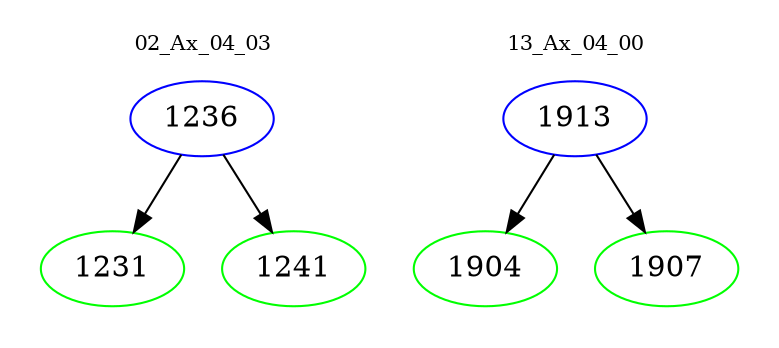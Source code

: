 digraph{
subgraph cluster_0 {
color = white
label = "02_Ax_04_03";
fontsize=10;
T0_1236 [label="1236", color="blue"]
T0_1236 -> T0_1231 [color="black"]
T0_1231 [label="1231", color="green"]
T0_1236 -> T0_1241 [color="black"]
T0_1241 [label="1241", color="green"]
}
subgraph cluster_1 {
color = white
label = "13_Ax_04_00";
fontsize=10;
T1_1913 [label="1913", color="blue"]
T1_1913 -> T1_1904 [color="black"]
T1_1904 [label="1904", color="green"]
T1_1913 -> T1_1907 [color="black"]
T1_1907 [label="1907", color="green"]
}
}
